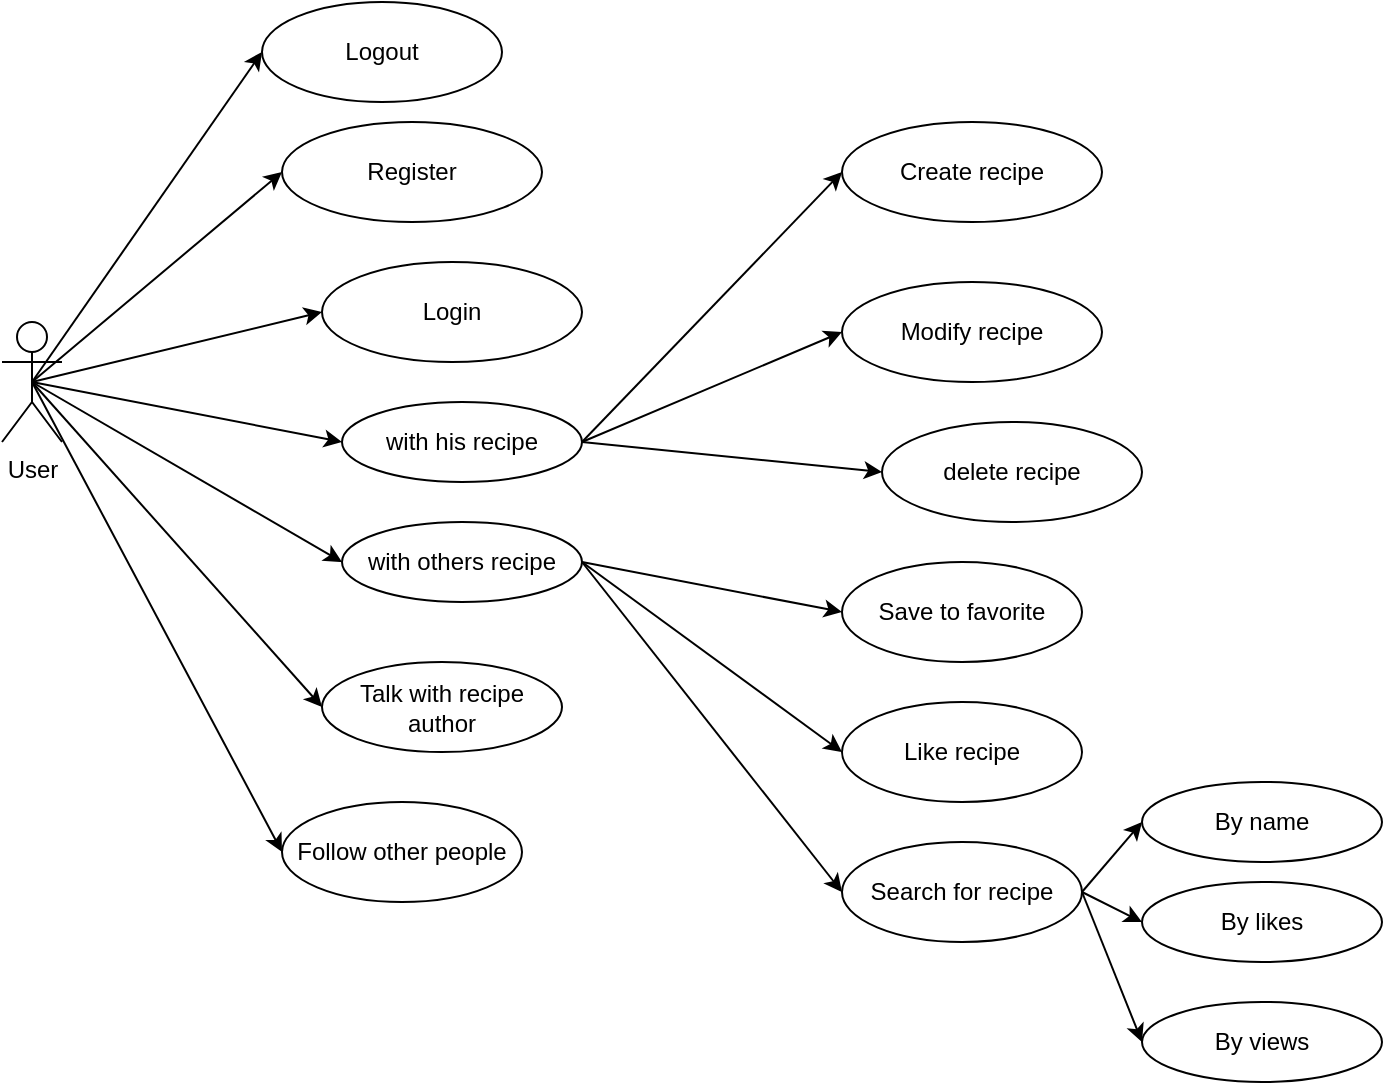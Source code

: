 <mxfile version="24.7.7">
  <diagram name="Page-1" id="eKSDGO8ceZv6IxxnFCSi">
    <mxGraphModel dx="1114" dy="630" grid="1" gridSize="10" guides="1" tooltips="1" connect="1" arrows="1" fold="1" page="1" pageScale="1" pageWidth="850" pageHeight="1100" math="0" shadow="0">
      <root>
        <mxCell id="0" />
        <mxCell id="1" parent="0" />
        <mxCell id="dBcO7g9rsMUKYgOd2zFx-1" value="User" style="shape=umlActor;verticalLabelPosition=bottom;verticalAlign=top;html=1;outlineConnect=0;" vertex="1" parent="1">
          <mxGeometry x="130" y="210" width="30" height="60" as="geometry" />
        </mxCell>
        <mxCell id="dBcO7g9rsMUKYgOd2zFx-3" value="Register" style="ellipse;whiteSpace=wrap;html=1;" vertex="1" parent="1">
          <mxGeometry x="270" y="110" width="130" height="50" as="geometry" />
        </mxCell>
        <mxCell id="dBcO7g9rsMUKYgOd2zFx-4" value="Login" style="ellipse;whiteSpace=wrap;html=1;" vertex="1" parent="1">
          <mxGeometry x="290" y="180" width="130" height="50" as="geometry" />
        </mxCell>
        <mxCell id="dBcO7g9rsMUKYgOd2zFx-5" value="Create recipe" style="ellipse;whiteSpace=wrap;html=1;" vertex="1" parent="1">
          <mxGeometry x="550" y="110" width="130" height="50" as="geometry" />
        </mxCell>
        <mxCell id="dBcO7g9rsMUKYgOd2zFx-6" value="with his recipe" style="ellipse;whiteSpace=wrap;html=1;" vertex="1" parent="1">
          <mxGeometry x="300" y="250" width="120" height="40" as="geometry" />
        </mxCell>
        <mxCell id="dBcO7g9rsMUKYgOd2zFx-7" value="Modify recipe" style="ellipse;whiteSpace=wrap;html=1;" vertex="1" parent="1">
          <mxGeometry x="550" y="190" width="130" height="50" as="geometry" />
        </mxCell>
        <mxCell id="dBcO7g9rsMUKYgOd2zFx-8" value="delete recipe" style="ellipse;whiteSpace=wrap;html=1;" vertex="1" parent="1">
          <mxGeometry x="570" y="260" width="130" height="50" as="geometry" />
        </mxCell>
        <mxCell id="dBcO7g9rsMUKYgOd2zFx-9" value="with others recipe" style="ellipse;whiteSpace=wrap;html=1;" vertex="1" parent="1">
          <mxGeometry x="300" y="310" width="120" height="40" as="geometry" />
        </mxCell>
        <mxCell id="dBcO7g9rsMUKYgOd2zFx-10" value="Save to favorite" style="ellipse;whiteSpace=wrap;html=1;" vertex="1" parent="1">
          <mxGeometry x="550" y="330" width="120" height="50" as="geometry" />
        </mxCell>
        <mxCell id="dBcO7g9rsMUKYgOd2zFx-11" value="Like recipe" style="ellipse;whiteSpace=wrap;html=1;" vertex="1" parent="1">
          <mxGeometry x="550" y="400" width="120" height="50" as="geometry" />
        </mxCell>
        <mxCell id="dBcO7g9rsMUKYgOd2zFx-15" value="" style="endArrow=classic;html=1;rounded=0;exitX=1;exitY=0.5;exitDx=0;exitDy=0;entryX=0;entryY=0.5;entryDx=0;entryDy=0;" edge="1" parent="1" source="dBcO7g9rsMUKYgOd2zFx-6" target="dBcO7g9rsMUKYgOd2zFx-5">
          <mxGeometry width="50" height="50" relative="1" as="geometry">
            <mxPoint x="440" y="270" as="sourcePoint" />
            <mxPoint x="490" y="220" as="targetPoint" />
          </mxGeometry>
        </mxCell>
        <mxCell id="dBcO7g9rsMUKYgOd2zFx-16" value="" style="endArrow=classic;html=1;rounded=0;exitX=1;exitY=0.5;exitDx=0;exitDy=0;entryX=0;entryY=0.5;entryDx=0;entryDy=0;" edge="1" parent="1" source="dBcO7g9rsMUKYgOd2zFx-6" target="dBcO7g9rsMUKYgOd2zFx-7">
          <mxGeometry width="50" height="50" relative="1" as="geometry">
            <mxPoint x="420" y="272.5" as="sourcePoint" />
            <mxPoint x="550" y="137.5" as="targetPoint" />
          </mxGeometry>
        </mxCell>
        <mxCell id="dBcO7g9rsMUKYgOd2zFx-17" value="" style="endArrow=classic;html=1;rounded=0;exitX=1;exitY=0.5;exitDx=0;exitDy=0;entryX=0;entryY=0.5;entryDx=0;entryDy=0;" edge="1" parent="1" source="dBcO7g9rsMUKYgOd2zFx-6" target="dBcO7g9rsMUKYgOd2zFx-8">
          <mxGeometry width="50" height="50" relative="1" as="geometry">
            <mxPoint x="425" y="270" as="sourcePoint" />
            <mxPoint x="555" y="212.5" as="targetPoint" />
          </mxGeometry>
        </mxCell>
        <mxCell id="dBcO7g9rsMUKYgOd2zFx-18" value="" style="endArrow=classic;html=1;rounded=0;exitX=1;exitY=0.5;exitDx=0;exitDy=0;entryX=0;entryY=0.5;entryDx=0;entryDy=0;" edge="1" parent="1" source="dBcO7g9rsMUKYgOd2zFx-9" target="dBcO7g9rsMUKYgOd2zFx-10">
          <mxGeometry width="50" height="50" relative="1" as="geometry">
            <mxPoint x="430" y="410" as="sourcePoint" />
            <mxPoint x="480" y="360" as="targetPoint" />
          </mxGeometry>
        </mxCell>
        <mxCell id="dBcO7g9rsMUKYgOd2zFx-19" value="" style="endArrow=classic;html=1;rounded=0;exitX=1;exitY=0.5;exitDx=0;exitDy=0;entryX=0;entryY=0.5;entryDx=0;entryDy=0;" edge="1" parent="1" source="dBcO7g9rsMUKYgOd2zFx-9" target="dBcO7g9rsMUKYgOd2zFx-11">
          <mxGeometry width="50" height="50" relative="1" as="geometry">
            <mxPoint x="430" y="340" as="sourcePoint" />
            <mxPoint x="560" y="365" as="targetPoint" />
          </mxGeometry>
        </mxCell>
        <mxCell id="dBcO7g9rsMUKYgOd2zFx-20" value="" style="endArrow=classic;html=1;rounded=0;exitX=1;exitY=0.5;exitDx=0;exitDy=0;entryX=0;entryY=0.5;entryDx=0;entryDy=0;" edge="1" parent="1" source="dBcO7g9rsMUKYgOd2zFx-9" target="dBcO7g9rsMUKYgOd2zFx-21">
          <mxGeometry width="50" height="50" relative="1" as="geometry">
            <mxPoint x="310" y="490" as="sourcePoint" />
            <mxPoint x="510" y="490" as="targetPoint" />
          </mxGeometry>
        </mxCell>
        <mxCell id="dBcO7g9rsMUKYgOd2zFx-21" value="Search for recipe" style="ellipse;whiteSpace=wrap;html=1;" vertex="1" parent="1">
          <mxGeometry x="550" y="470" width="120" height="50" as="geometry" />
        </mxCell>
        <mxCell id="dBcO7g9rsMUKYgOd2zFx-22" value="By name" style="ellipse;whiteSpace=wrap;html=1;" vertex="1" parent="1">
          <mxGeometry x="700" y="440" width="120" height="40" as="geometry" />
        </mxCell>
        <mxCell id="dBcO7g9rsMUKYgOd2zFx-23" value="By likes" style="ellipse;whiteSpace=wrap;html=1;" vertex="1" parent="1">
          <mxGeometry x="700" y="490" width="120" height="40" as="geometry" />
        </mxCell>
        <mxCell id="dBcO7g9rsMUKYgOd2zFx-24" value="By views" style="ellipse;whiteSpace=wrap;html=1;" vertex="1" parent="1">
          <mxGeometry x="700" y="550" width="120" height="40" as="geometry" />
        </mxCell>
        <mxCell id="dBcO7g9rsMUKYgOd2zFx-25" value="" style="endArrow=classic;html=1;rounded=0;exitX=1;exitY=0.5;exitDx=0;exitDy=0;entryX=0;entryY=0.5;entryDx=0;entryDy=0;" edge="1" parent="1" source="dBcO7g9rsMUKYgOd2zFx-21" target="dBcO7g9rsMUKYgOd2zFx-22">
          <mxGeometry width="50" height="50" relative="1" as="geometry">
            <mxPoint x="620" y="620" as="sourcePoint" />
            <mxPoint x="670" y="570" as="targetPoint" />
          </mxGeometry>
        </mxCell>
        <mxCell id="dBcO7g9rsMUKYgOd2zFx-26" value="" style="endArrow=classic;html=1;rounded=0;exitX=1;exitY=0.5;exitDx=0;exitDy=0;entryX=0;entryY=0.5;entryDx=0;entryDy=0;" edge="1" parent="1" source="dBcO7g9rsMUKYgOd2zFx-21" target="dBcO7g9rsMUKYgOd2zFx-23">
          <mxGeometry width="50" height="50" relative="1" as="geometry">
            <mxPoint x="680" y="505" as="sourcePoint" />
            <mxPoint x="710" y="470" as="targetPoint" />
          </mxGeometry>
        </mxCell>
        <mxCell id="dBcO7g9rsMUKYgOd2zFx-27" value="" style="endArrow=classic;html=1;rounded=0;exitX=1;exitY=0.5;exitDx=0;exitDy=0;entryX=0;entryY=0.5;entryDx=0;entryDy=0;" edge="1" parent="1" source="dBcO7g9rsMUKYgOd2zFx-21" target="dBcO7g9rsMUKYgOd2zFx-24">
          <mxGeometry width="50" height="50" relative="1" as="geometry">
            <mxPoint x="680" y="505" as="sourcePoint" />
            <mxPoint x="710" y="520" as="targetPoint" />
          </mxGeometry>
        </mxCell>
        <mxCell id="dBcO7g9rsMUKYgOd2zFx-28" value="Logout" style="ellipse;whiteSpace=wrap;html=1;" vertex="1" parent="1">
          <mxGeometry x="260" y="50" width="120" height="50" as="geometry" />
        </mxCell>
        <mxCell id="dBcO7g9rsMUKYgOd2zFx-29" value="&lt;div&gt;Talk with recipe author&lt;br&gt;&lt;/div&gt;" style="ellipse;whiteSpace=wrap;html=1;" vertex="1" parent="1">
          <mxGeometry x="290" y="380" width="120" height="45" as="geometry" />
        </mxCell>
        <mxCell id="dBcO7g9rsMUKYgOd2zFx-30" value="Follow other people" style="ellipse;whiteSpace=wrap;html=1;" vertex="1" parent="1">
          <mxGeometry x="270" y="450" width="120" height="50" as="geometry" />
        </mxCell>
        <mxCell id="dBcO7g9rsMUKYgOd2zFx-31" value="" style="endArrow=classic;html=1;rounded=0;exitX=0.5;exitY=0.5;exitDx=0;exitDy=0;exitPerimeter=0;entryX=0;entryY=0.5;entryDx=0;entryDy=0;" edge="1" parent="1" source="dBcO7g9rsMUKYgOd2zFx-1" target="dBcO7g9rsMUKYgOd2zFx-3">
          <mxGeometry width="50" height="50" relative="1" as="geometry">
            <mxPoint x="200" y="230" as="sourcePoint" />
            <mxPoint x="250" y="180" as="targetPoint" />
          </mxGeometry>
        </mxCell>
        <mxCell id="dBcO7g9rsMUKYgOd2zFx-32" value="" style="endArrow=classic;html=1;rounded=0;entryX=0;entryY=0.5;entryDx=0;entryDy=0;exitX=0.5;exitY=0.5;exitDx=0;exitDy=0;exitPerimeter=0;" edge="1" parent="1" source="dBcO7g9rsMUKYgOd2zFx-1" target="dBcO7g9rsMUKYgOd2zFx-28">
          <mxGeometry width="50" height="50" relative="1" as="geometry">
            <mxPoint x="155" y="250" as="sourcePoint" />
            <mxPoint x="280" y="145" as="targetPoint" />
          </mxGeometry>
        </mxCell>
        <mxCell id="dBcO7g9rsMUKYgOd2zFx-33" value="" style="endArrow=classic;html=1;rounded=0;entryX=0;entryY=0.5;entryDx=0;entryDy=0;exitX=0.5;exitY=0.5;exitDx=0;exitDy=0;exitPerimeter=0;" edge="1" parent="1" source="dBcO7g9rsMUKYgOd2zFx-1" target="dBcO7g9rsMUKYgOd2zFx-4">
          <mxGeometry width="50" height="50" relative="1" as="geometry">
            <mxPoint x="155" y="250" as="sourcePoint" />
            <mxPoint x="270" y="85" as="targetPoint" />
          </mxGeometry>
        </mxCell>
        <mxCell id="dBcO7g9rsMUKYgOd2zFx-34" value="" style="endArrow=classic;html=1;rounded=0;entryX=0;entryY=0.5;entryDx=0;entryDy=0;exitX=0.5;exitY=0.5;exitDx=0;exitDy=0;exitPerimeter=0;" edge="1" parent="1" source="dBcO7g9rsMUKYgOd2zFx-1" target="dBcO7g9rsMUKYgOd2zFx-6">
          <mxGeometry width="50" height="50" relative="1" as="geometry">
            <mxPoint x="155" y="250" as="sourcePoint" />
            <mxPoint x="300" y="215" as="targetPoint" />
          </mxGeometry>
        </mxCell>
        <mxCell id="dBcO7g9rsMUKYgOd2zFx-36" value="" style="endArrow=classic;html=1;rounded=0;entryX=0;entryY=0.5;entryDx=0;entryDy=0;exitX=0.5;exitY=0.5;exitDx=0;exitDy=0;exitPerimeter=0;" edge="1" parent="1" source="dBcO7g9rsMUKYgOd2zFx-1" target="dBcO7g9rsMUKYgOd2zFx-9">
          <mxGeometry width="50" height="50" relative="1" as="geometry">
            <mxPoint x="155" y="250" as="sourcePoint" />
            <mxPoint x="310" y="280" as="targetPoint" />
          </mxGeometry>
        </mxCell>
        <mxCell id="dBcO7g9rsMUKYgOd2zFx-37" value="" style="endArrow=classic;html=1;rounded=0;entryX=0;entryY=0.5;entryDx=0;entryDy=0;exitX=0.5;exitY=0.5;exitDx=0;exitDy=0;exitPerimeter=0;" edge="1" parent="1" source="dBcO7g9rsMUKYgOd2zFx-1" target="dBcO7g9rsMUKYgOd2zFx-29">
          <mxGeometry width="50" height="50" relative="1" as="geometry">
            <mxPoint x="155" y="250" as="sourcePoint" />
            <mxPoint x="310" y="340" as="targetPoint" />
          </mxGeometry>
        </mxCell>
        <mxCell id="dBcO7g9rsMUKYgOd2zFx-38" value="" style="endArrow=classic;html=1;rounded=0;entryX=0;entryY=0.5;entryDx=0;entryDy=0;exitX=0.5;exitY=0.5;exitDx=0;exitDy=0;exitPerimeter=0;" edge="1" parent="1" source="dBcO7g9rsMUKYgOd2zFx-1" target="dBcO7g9rsMUKYgOd2zFx-30">
          <mxGeometry width="50" height="50" relative="1" as="geometry">
            <mxPoint x="155" y="250" as="sourcePoint" />
            <mxPoint x="300" y="413" as="targetPoint" />
          </mxGeometry>
        </mxCell>
      </root>
    </mxGraphModel>
  </diagram>
</mxfile>
